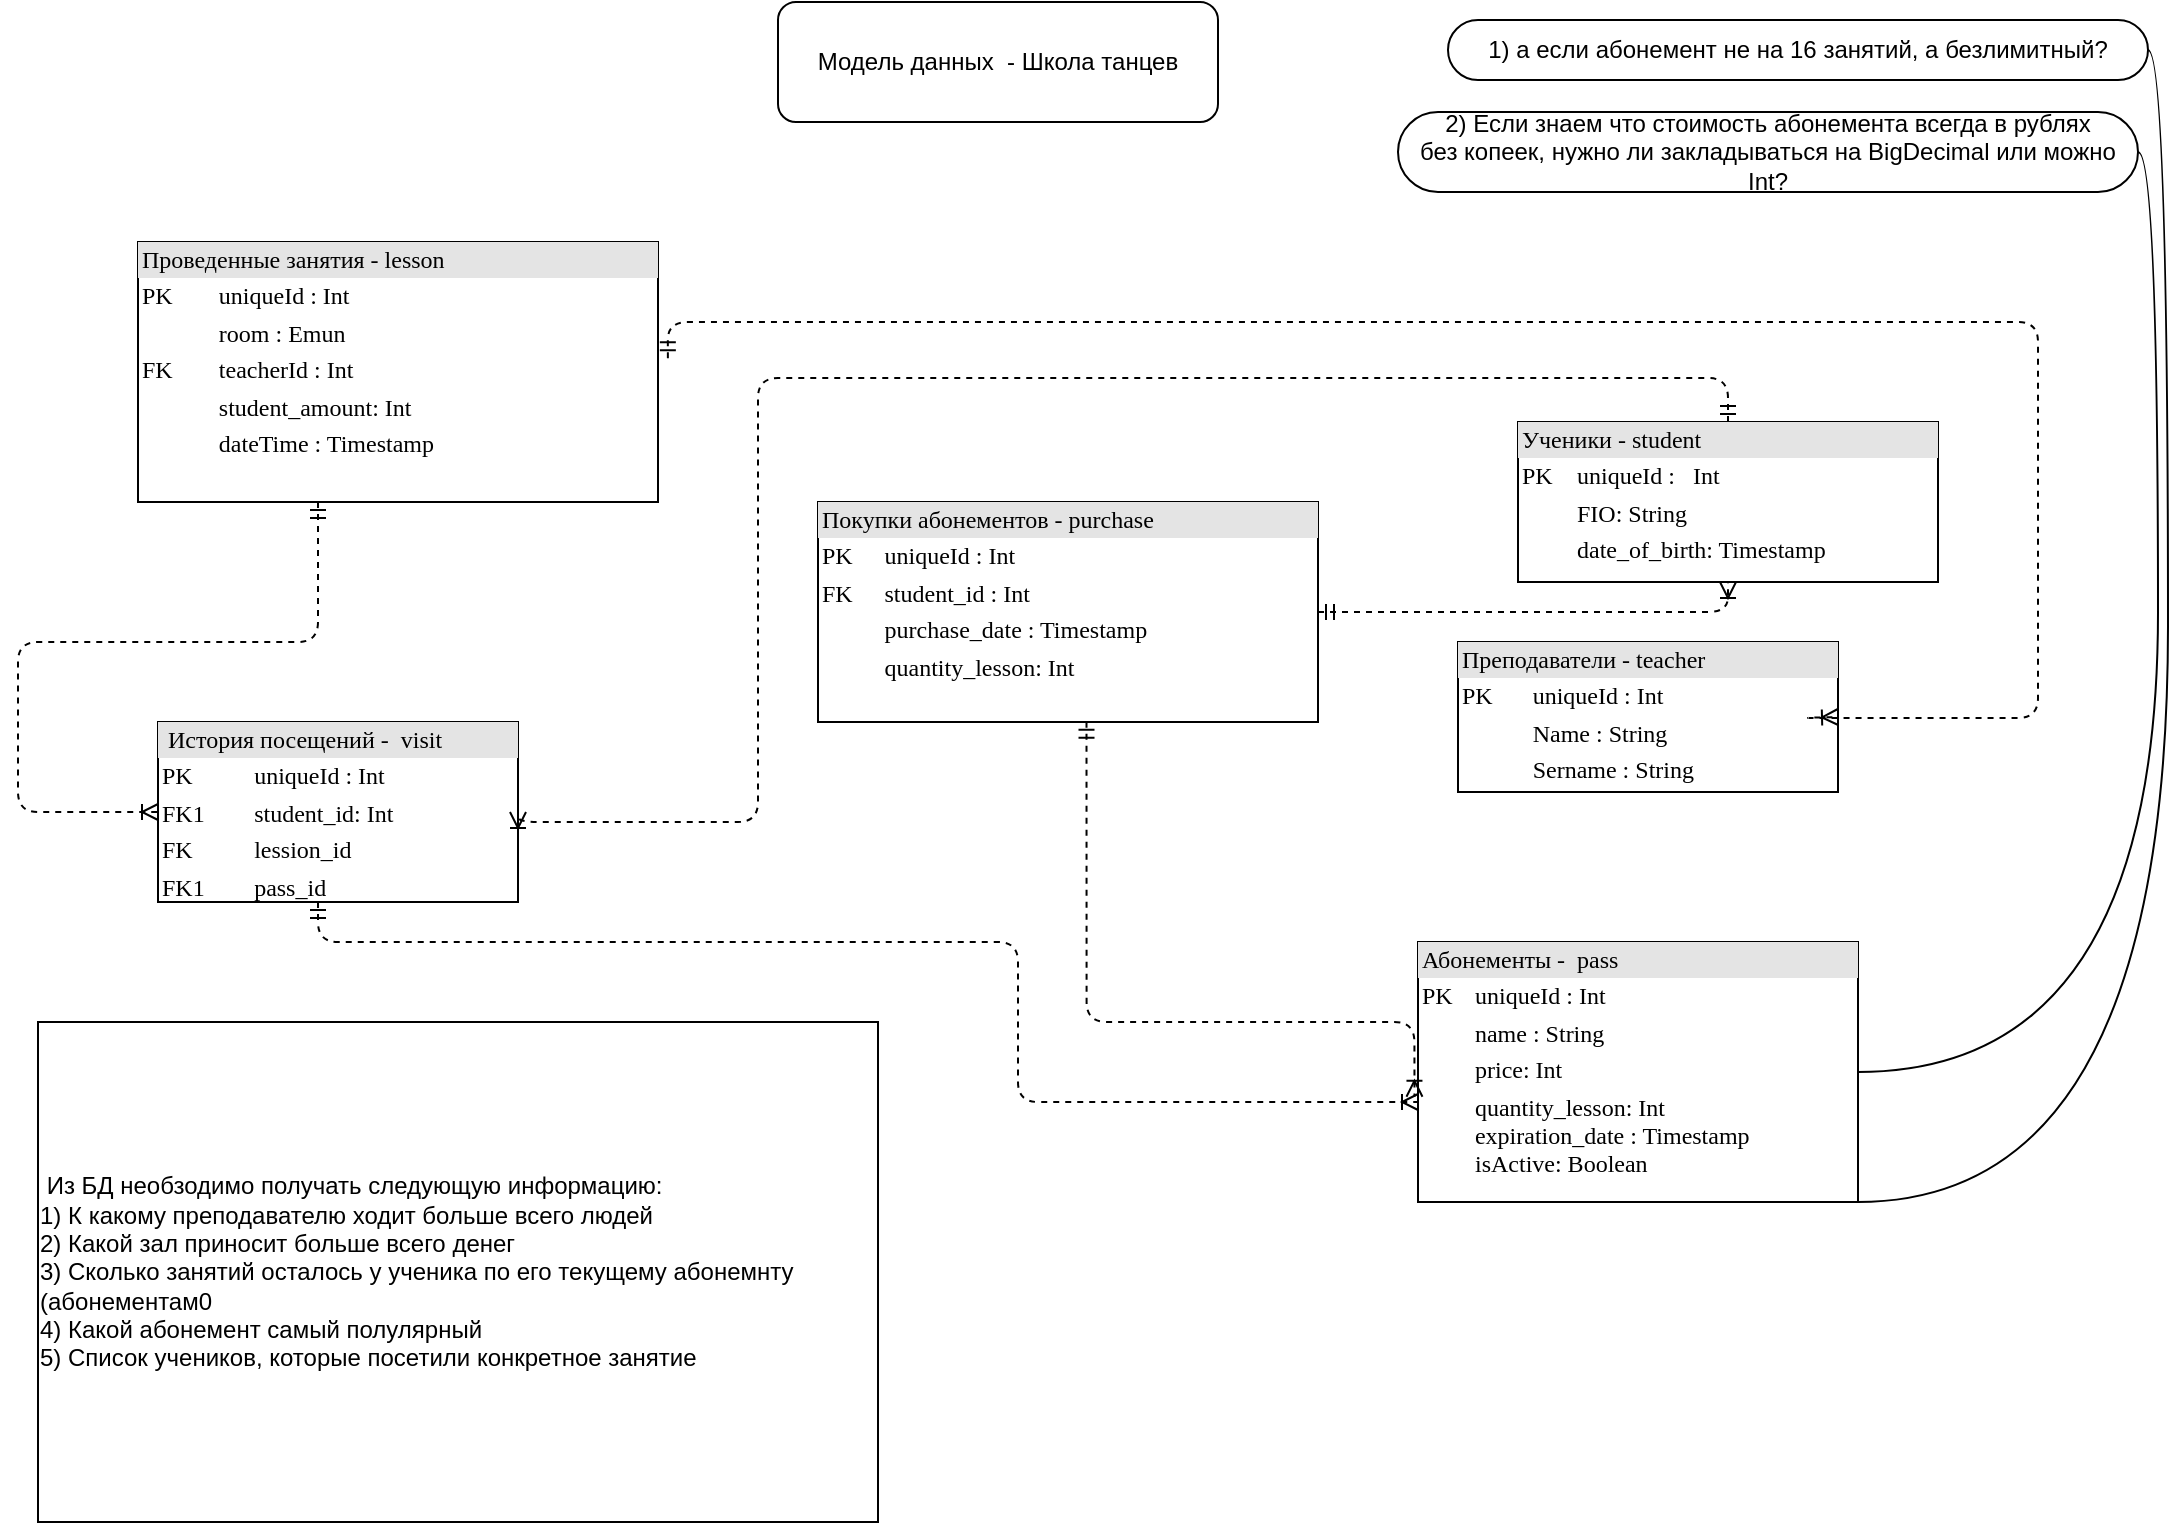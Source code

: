 <mxfile version="15.4.1" type="github">
  <diagram name="Page-1" id="2ca16b54-16f6-2749-3443-fa8db7711227">
    <mxGraphModel dx="1295" dy="1581" grid="1" gridSize="10" guides="1" tooltips="1" connect="1" arrows="1" fold="1" page="1" pageScale="1" pageWidth="1100" pageHeight="850" background="none" math="0" shadow="0">
      <root>
        <mxCell id="0" />
        <mxCell id="1" parent="0" />
        <mxCell id="2ed32ef02a7f4228-19" style="edgeStyle=orthogonalEdgeStyle;html=1;dashed=1;labelBackgroundColor=none;startArrow=ERmandOne;endArrow=ERoneToMany;fontFamily=Verdana;fontSize=12;align=left;entryX=0;entryY=0.5;" parent="1" source="2ed32ef02a7f4228-2" target="2ed32ef02a7f4228-10" edge="1">
          <mxGeometry relative="1" as="geometry">
            <Array as="points">
              <mxPoint x="200" y="260" />
              <mxPoint x="50" y="260" />
              <mxPoint x="50" y="345" />
            </Array>
          </mxGeometry>
        </mxCell>
        <mxCell id="2ed32ef02a7f4228-20" style="edgeStyle=orthogonalEdgeStyle;html=1;dashed=1;labelBackgroundColor=none;startArrow=ERmandOne;endArrow=ERoneToMany;fontFamily=Verdana;fontSize=12;align=left;exitX=1;exitY=0.5;exitDx=0;exitDy=0;entryX=0.5;entryY=1;entryDx=0;entryDy=0;" parent="1" source="2ed32ef02a7f4228-8" target="2ed32ef02a7f4228-6" edge="1">
          <mxGeometry relative="1" as="geometry">
            <mxPoint x="830" y="135" as="targetPoint" />
          </mxGeometry>
        </mxCell>
        <mxCell id="2ed32ef02a7f4228-2" value="&lt;div style=&quot;box-sizing: border-box ; width: 100% ; background: #e4e4e4 ; padding: 2px&quot;&gt;Проведенные занятия - lesson&lt;/div&gt;&lt;table style=&quot;width: 100% ; font-size: 1em&quot; cellpadding=&quot;2&quot; cellspacing=&quot;0&quot;&gt;&lt;tbody&gt;&lt;tr&gt;&lt;td&gt;PK&lt;/td&gt;&lt;td&gt;uniqueId : Int&lt;/td&gt;&lt;/tr&gt;&lt;tr&gt;&lt;td&gt;&lt;br&gt;&lt;/td&gt;&lt;td&gt;room : Emun&lt;/td&gt;&lt;/tr&gt;&lt;tr&gt;&lt;td&gt;FK&lt;/td&gt;&lt;td&gt;teacherId : Int&lt;/td&gt;&lt;/tr&gt;&lt;tr&gt;&lt;td&gt;&lt;br&gt;&lt;/td&gt;&lt;td&gt;student_amount: Int&lt;br&gt;&lt;/td&gt;&lt;/tr&gt;&lt;tr&gt;&lt;td&gt;&lt;br&gt;&lt;/td&gt;&lt;td&gt;dateTime : Timestamp&lt;br&gt;&lt;/td&gt;&lt;/tr&gt;&lt;tr&gt;&lt;td&gt;&lt;br&gt;&lt;/td&gt;&lt;td&gt;&lt;br&gt;&lt;/td&gt;&lt;/tr&gt;&lt;/tbody&gt;&lt;/table&gt;" style="verticalAlign=top;align=left;overflow=fill;html=1;rounded=0;shadow=0;comic=0;labelBackgroundColor=none;strokeWidth=1;fontFamily=Verdana;fontSize=12;imageAspect=1;noLabel=0;" parent="1" vertex="1">
          <mxGeometry x="110" y="60" width="260" height="130" as="geometry" />
        </mxCell>
        <mxCell id="2ed32ef02a7f4228-6" value="&lt;div style=&quot;box-sizing: border-box ; width: 100% ; background: #e4e4e4 ; padding: 2px&quot;&gt;Ученики - student&lt;/div&gt;&lt;table style=&quot;width: 100% ; font-size: 1em&quot; cellpadding=&quot;2&quot; cellspacing=&quot;0&quot;&gt;&lt;tbody&gt;&lt;tr&gt;&lt;td&gt;PK&lt;/td&gt;&lt;td&gt;uniqueId :&amp;nbsp; &amp;nbsp;Int&lt;/td&gt;&lt;/tr&gt;&lt;tr&gt;&lt;td&gt;&lt;br&gt;&lt;/td&gt;&lt;td&gt;FIO: String&lt;/td&gt;&lt;/tr&gt;&lt;tr&gt;&lt;td&gt;&lt;/td&gt;&lt;td&gt;date_of_birth: Timestamp&lt;/td&gt;&lt;/tr&gt;&lt;tr&gt;&lt;td&gt;&lt;br&gt;&lt;/td&gt;&lt;td&gt;&lt;br&gt;&lt;/td&gt;&lt;/tr&gt;&lt;/tbody&gt;&lt;/table&gt;" style="verticalAlign=top;align=left;overflow=fill;html=1;rounded=0;shadow=0;comic=0;labelBackgroundColor=none;strokeWidth=1;fontFamily=Verdana;fontSize=12" parent="1" vertex="1">
          <mxGeometry x="800" y="150" width="210" height="80" as="geometry" />
        </mxCell>
        <mxCell id="2ed32ef02a7f4228-7" value="&lt;div style=&quot;box-sizing: border-box ; width: 100% ; background: #e4e4e4 ; padding: 2px&quot;&gt;Преподаватели - teacher&lt;/div&gt;&lt;table style=&quot;width: 100% ; font-size: 1em&quot; cellpadding=&quot;2&quot; cellspacing=&quot;0&quot;&gt;&lt;tbody&gt;&lt;tr&gt;&lt;td&gt;PK&lt;/td&gt;&lt;td&gt;uniqueId : Int&lt;/td&gt;&lt;/tr&gt;&lt;tr&gt;&lt;td&gt;&lt;br&gt;&lt;/td&gt;&lt;td&gt;Name : String&lt;/td&gt;&lt;/tr&gt;&lt;tr&gt;&lt;td&gt;&lt;/td&gt;&lt;td&gt;Sername : String&lt;/td&gt;&lt;/tr&gt;&lt;tr&gt;&lt;td&gt;&lt;br&gt;&lt;/td&gt;&lt;td&gt;&lt;/td&gt;&lt;/tr&gt;&lt;/tbody&gt;&lt;/table&gt;" style="verticalAlign=top;align=left;overflow=fill;html=1;rounded=0;shadow=0;comic=0;labelBackgroundColor=none;strokeWidth=1;fontFamily=Verdana;fontSize=12" parent="1" vertex="1">
          <mxGeometry x="770" y="260" width="190" height="75" as="geometry" />
        </mxCell>
        <mxCell id="2ed32ef02a7f4228-17" style="edgeStyle=orthogonalEdgeStyle;html=1;labelBackgroundColor=none;startArrow=ERmandOne;endArrow=ERoneToMany;fontFamily=Verdana;fontSize=12;align=left;dashed=1;exitX=1.019;exitY=0.447;exitDx=0;exitDy=0;exitPerimeter=0;entryX=1;entryY=0.5;entryDx=0;entryDy=0;" parent="1" source="2ed32ef02a7f4228-2" target="2ed32ef02a7f4228-7" edge="1">
          <mxGeometry relative="1" as="geometry">
            <mxPoint x="330" y="120" as="sourcePoint" />
            <mxPoint x="925" y="405" as="targetPoint" />
            <Array as="points">
              <mxPoint x="375" y="100" />
              <mxPoint x="1060" y="100" />
              <mxPoint x="1060" y="298" />
              <mxPoint x="940" y="298" />
            </Array>
          </mxGeometry>
        </mxCell>
        <mxCell id="2ed32ef02a7f4228-8" value="&lt;div style=&quot;box-sizing: border-box ; width: 100% ; background: #e4e4e4 ; padding: 2px&quot;&gt;Покупки абонементов - purchase&lt;/div&gt;&lt;table style=&quot;width: 100% ; font-size: 1em&quot; cellpadding=&quot;2&quot; cellspacing=&quot;0&quot;&gt;&lt;tbody&gt;&lt;tr&gt;&lt;td&gt;PK&lt;/td&gt;&lt;td&gt;uniqueId : Int&lt;/td&gt;&lt;/tr&gt;&lt;tr&gt;&lt;td&gt;FK&lt;/td&gt;&lt;td&gt;student_id : Int&lt;/td&gt;&lt;/tr&gt;&lt;tr&gt;&lt;td&gt;&lt;/td&gt;&lt;td&gt;purchase_date : Timestamp&lt;/td&gt;&lt;/tr&gt;&lt;tr&gt;&lt;td&gt;&lt;br&gt;&lt;/td&gt;&lt;td&gt;quantity_lesson: Int&lt;/td&gt;&lt;/tr&gt;&lt;tr&gt;&lt;td&gt;&lt;br&gt;&lt;/td&gt;&lt;td&gt;&lt;br&gt;&lt;/td&gt;&lt;/tr&gt;&lt;tr&gt;&lt;td&gt;&lt;br&gt;&lt;/td&gt;&lt;td&gt;&lt;br&gt;&lt;/td&gt;&lt;/tr&gt;&lt;tr&gt;&lt;td&gt;&lt;/td&gt;&lt;td&gt;&lt;br&gt;&lt;/td&gt;&lt;/tr&gt;&lt;/tbody&gt;&lt;/table&gt;" style="verticalAlign=top;align=left;overflow=fill;html=1;rounded=0;shadow=0;comic=0;labelBackgroundColor=none;strokeWidth=1;fontFamily=Verdana;fontSize=12" parent="1" vertex="1">
          <mxGeometry x="450" y="190" width="250" height="110" as="geometry" />
        </mxCell>
        <mxCell id="2ed32ef02a7f4228-10" value="&lt;div style=&quot;box-sizing: border-box ; width: 100% ; background: #e4e4e4 ; padding: 2px&quot;&gt;&amp;nbsp;История посещений -&amp;nbsp; visit&lt;/div&gt;&lt;table style=&quot;width: 100% ; font-size: 1em&quot; cellpadding=&quot;2&quot; cellspacing=&quot;0&quot;&gt;&lt;tbody&gt;&lt;tr&gt;&lt;td&gt;PK&lt;/td&gt;&lt;td&gt;uniqueId : Int&lt;/td&gt;&lt;/tr&gt;&lt;tr&gt;&lt;td&gt;FK1&lt;/td&gt;&lt;td&gt;student_id: Int&lt;/td&gt;&lt;/tr&gt;&lt;tr&gt;&lt;td&gt;FK&lt;/td&gt;&lt;td&gt;lession_id&lt;/td&gt;&lt;/tr&gt;&lt;tr&gt;&lt;td&gt;FK1&lt;br&gt;&lt;/td&gt;&lt;td&gt;pass_id&lt;br&gt;&lt;/td&gt;&lt;/tr&gt;&lt;tr&gt;&lt;td&gt;&lt;/td&gt;&lt;td&gt;&lt;br&gt;&lt;/td&gt;&lt;/tr&gt;&lt;/tbody&gt;&lt;/table&gt;" style="verticalAlign=top;align=left;overflow=fill;html=1;rounded=0;shadow=0;comic=0;labelBackgroundColor=none;strokeWidth=1;fontFamily=Verdana;fontSize=12" parent="1" vertex="1">
          <mxGeometry x="120" y="300" width="180" height="90" as="geometry" />
        </mxCell>
        <mxCell id="Z_gWXBBLVx6DgRK4ZZ5R-1" value="Модель данных&amp;nbsp; - Школа танцев" style="rounded=1;whiteSpace=wrap;html=1;" vertex="1" parent="1">
          <mxGeometry x="430" y="-60" width="220" height="60" as="geometry" />
        </mxCell>
        <mxCell id="Z_gWXBBLVx6DgRK4ZZ5R-2" value="1) а если абонемент не на 16 занятий, а безлимитный?" style="whiteSpace=wrap;html=1;rounded=1;arcSize=50;align=center;verticalAlign=middle;strokeWidth=1;autosize=1;spacing=4;treeFolding=1;treeMoving=1;newEdgeStyle={&quot;edgeStyle&quot;:&quot;entityRelationEdgeStyle&quot;,&quot;startArrow&quot;:&quot;none&quot;,&quot;endArrow&quot;:&quot;none&quot;,&quot;segment&quot;:10,&quot;curved&quot;:1};" vertex="1" collapsed="1" parent="1">
          <mxGeometry x="765" y="-51" width="350" height="30" as="geometry" />
        </mxCell>
        <mxCell id="Z_gWXBBLVx6DgRK4ZZ5R-3" value="" style="edgeStyle=entityRelationEdgeStyle;startArrow=none;endArrow=none;segment=10;curved=1;rounded=0;exitX=1;exitY=1;exitDx=0;exitDy=0;" edge="1" target="Z_gWXBBLVx6DgRK4ZZ5R-2" parent="1" source="Z_gWXBBLVx6DgRK4ZZ5R-4">
          <mxGeometry relative="1" as="geometry">
            <mxPoint x="880" y="-10" as="sourcePoint" />
          </mxGeometry>
        </mxCell>
        <mxCell id="Z_gWXBBLVx6DgRK4ZZ5R-4" value="&lt;div style=&quot;box-sizing: border-box ; width: 100% ; background: #e4e4e4 ; padding: 2px&quot;&gt;Абонементы -&amp;nbsp; pass&lt;/div&gt;&lt;table style=&quot;width: 100% ; font-size: 1em&quot; cellpadding=&quot;2&quot; cellspacing=&quot;0&quot;&gt;&lt;tbody&gt;&lt;tr&gt;&lt;td&gt;PK&lt;/td&gt;&lt;td&gt;uniqueId : Int&lt;/td&gt;&lt;/tr&gt;&lt;tr&gt;&lt;td&gt;&lt;br&gt;&lt;/td&gt;&lt;td&gt;name : String&lt;/td&gt;&lt;/tr&gt;&lt;tr&gt;&lt;td&gt;&lt;/td&gt;&lt;td&gt;price: Int&lt;/td&gt;&lt;/tr&gt;&lt;tr&gt;&lt;td&gt;&lt;br&gt;&lt;/td&gt;&lt;td&gt;quantity_lesson: Int&lt;br&gt;expiration_date : Timestamp&lt;br&gt;isActive: Boolean&lt;/td&gt;&lt;/tr&gt;&lt;/tbody&gt;&lt;/table&gt;" style="verticalAlign=top;align=left;overflow=fill;html=1;rounded=0;shadow=0;comic=0;labelBackgroundColor=none;strokeWidth=1;fontFamily=Verdana;fontSize=12" vertex="1" parent="1">
          <mxGeometry x="750" y="410" width="220" height="130" as="geometry" />
        </mxCell>
        <mxCell id="Z_gWXBBLVx6DgRK4ZZ5R-6" value="2) Если знаем что стоимость абонемента всегда в рублях &lt;br&gt;без копеек, нужно ли закладываться на BigDecimal или можно Int?" style="whiteSpace=wrap;html=1;rounded=1;arcSize=50;align=center;verticalAlign=middle;strokeWidth=1;autosize=1;spacing=4;treeFolding=1;treeMoving=1;newEdgeStyle={&quot;edgeStyle&quot;:&quot;entityRelationEdgeStyle&quot;,&quot;startArrow&quot;:&quot;none&quot;,&quot;endArrow&quot;:&quot;none&quot;,&quot;segment&quot;:10,&quot;curved&quot;:1};" vertex="1" parent="1">
          <mxGeometry x="740" y="-5" width="370" height="40" as="geometry" />
        </mxCell>
        <mxCell id="Z_gWXBBLVx6DgRK4ZZ5R-7" value="" style="edgeStyle=entityRelationEdgeStyle;startArrow=none;endArrow=none;segment=10;curved=1;rounded=0;exitX=1;exitY=0.5;exitDx=0;exitDy=0;" edge="1" target="Z_gWXBBLVx6DgRK4ZZ5R-6" parent="1" source="Z_gWXBBLVx6DgRK4ZZ5R-4">
          <mxGeometry relative="1" as="geometry">
            <mxPoint x="750" y="40" as="sourcePoint" />
          </mxGeometry>
        </mxCell>
        <mxCell id="Z_gWXBBLVx6DgRK4ZZ5R-8" style="edgeStyle=orthogonalEdgeStyle;html=1;dashed=1;labelBackgroundColor=none;startArrow=ERmandOne;endArrow=ERoneToMany;fontFamily=Verdana;fontSize=12;align=left;entryX=-0.008;entryY=0.595;exitX=0.537;exitY=0.999;exitDx=0;exitDy=0;exitPerimeter=0;entryDx=0;entryDy=0;entryPerimeter=0;" edge="1" parent="1" source="2ed32ef02a7f4228-8" target="Z_gWXBBLVx6DgRK4ZZ5R-4">
          <mxGeometry relative="1" as="geometry">
            <Array as="points">
              <mxPoint x="584" y="450" />
              <mxPoint x="748" y="450" />
            </Array>
            <mxPoint x="210" y="200" as="sourcePoint" />
            <mxPoint x="110" y="470" as="targetPoint" />
          </mxGeometry>
        </mxCell>
        <mxCell id="Z_gWXBBLVx6DgRK4ZZ5R-9" style="edgeStyle=orthogonalEdgeStyle;html=1;entryX=1;entryY=0.5;labelBackgroundColor=none;startArrow=ERmandOne;endArrow=ERoneToMany;fontFamily=Verdana;fontSize=12;align=left;dashed=1;entryDx=0;entryDy=0;" edge="1" parent="1" source="2ed32ef02a7f4228-6" target="2ed32ef02a7f4228-10">
          <mxGeometry relative="1" as="geometry">
            <mxPoint x="384.94" y="128.11" as="sourcePoint" />
            <mxPoint x="935" y="415" as="targetPoint" />
            <Array as="points">
              <mxPoint x="905" y="128" />
              <mxPoint x="420" y="128" />
              <mxPoint x="420" y="350" />
              <mxPoint x="300" y="350" />
            </Array>
          </mxGeometry>
        </mxCell>
        <mxCell id="Z_gWXBBLVx6DgRK4ZZ5R-10" value="&lt;div style=&quot;text-align: left&quot;&gt;&lt;span&gt;&amp;nbsp;Из БД необзодимо получать следующую информацию:&lt;/span&gt;&lt;/div&gt;&lt;div style=&quot;text-align: left&quot;&gt;&lt;span&gt;1) К какому преподавателю ходит больше всего людей&lt;/span&gt;&lt;/div&gt;&lt;div style=&quot;text-align: left&quot;&gt;&lt;span&gt;2) Какой зал приносит больше всего денег&lt;/span&gt;&lt;/div&gt;&lt;div style=&quot;text-align: left&quot;&gt;&lt;span&gt;3) Сколько занятий осталось у ученика по его текущему абонемнту (абонементам0&lt;/span&gt;&lt;/div&gt;&lt;div style=&quot;text-align: left&quot;&gt;&lt;span&gt;4) Какой абонемент самый полулярный&lt;/span&gt;&lt;/div&gt;&lt;div style=&quot;text-align: left&quot;&gt;&lt;span&gt;5) Список учеников, которые посетили конкретное занятие&lt;/span&gt;&lt;/div&gt;" style="rounded=0;whiteSpace=wrap;html=1;" vertex="1" parent="1">
          <mxGeometry x="60" y="450" width="420" height="250" as="geometry" />
        </mxCell>
        <mxCell id="Z_gWXBBLVx6DgRK4ZZ5R-11" style="edgeStyle=orthogonalEdgeStyle;html=1;dashed=1;labelBackgroundColor=none;startArrow=ERmandOne;endArrow=ERoneToMany;fontFamily=Verdana;fontSize=12;align=left;" edge="1" parent="1">
          <mxGeometry relative="1" as="geometry">
            <Array as="points">
              <mxPoint x="200" y="410" />
              <mxPoint x="550" y="410" />
              <mxPoint x="550" y="490" />
            </Array>
            <mxPoint x="200" y="390" as="sourcePoint" />
            <mxPoint x="750" y="490" as="targetPoint" />
          </mxGeometry>
        </mxCell>
      </root>
    </mxGraphModel>
  </diagram>
</mxfile>

